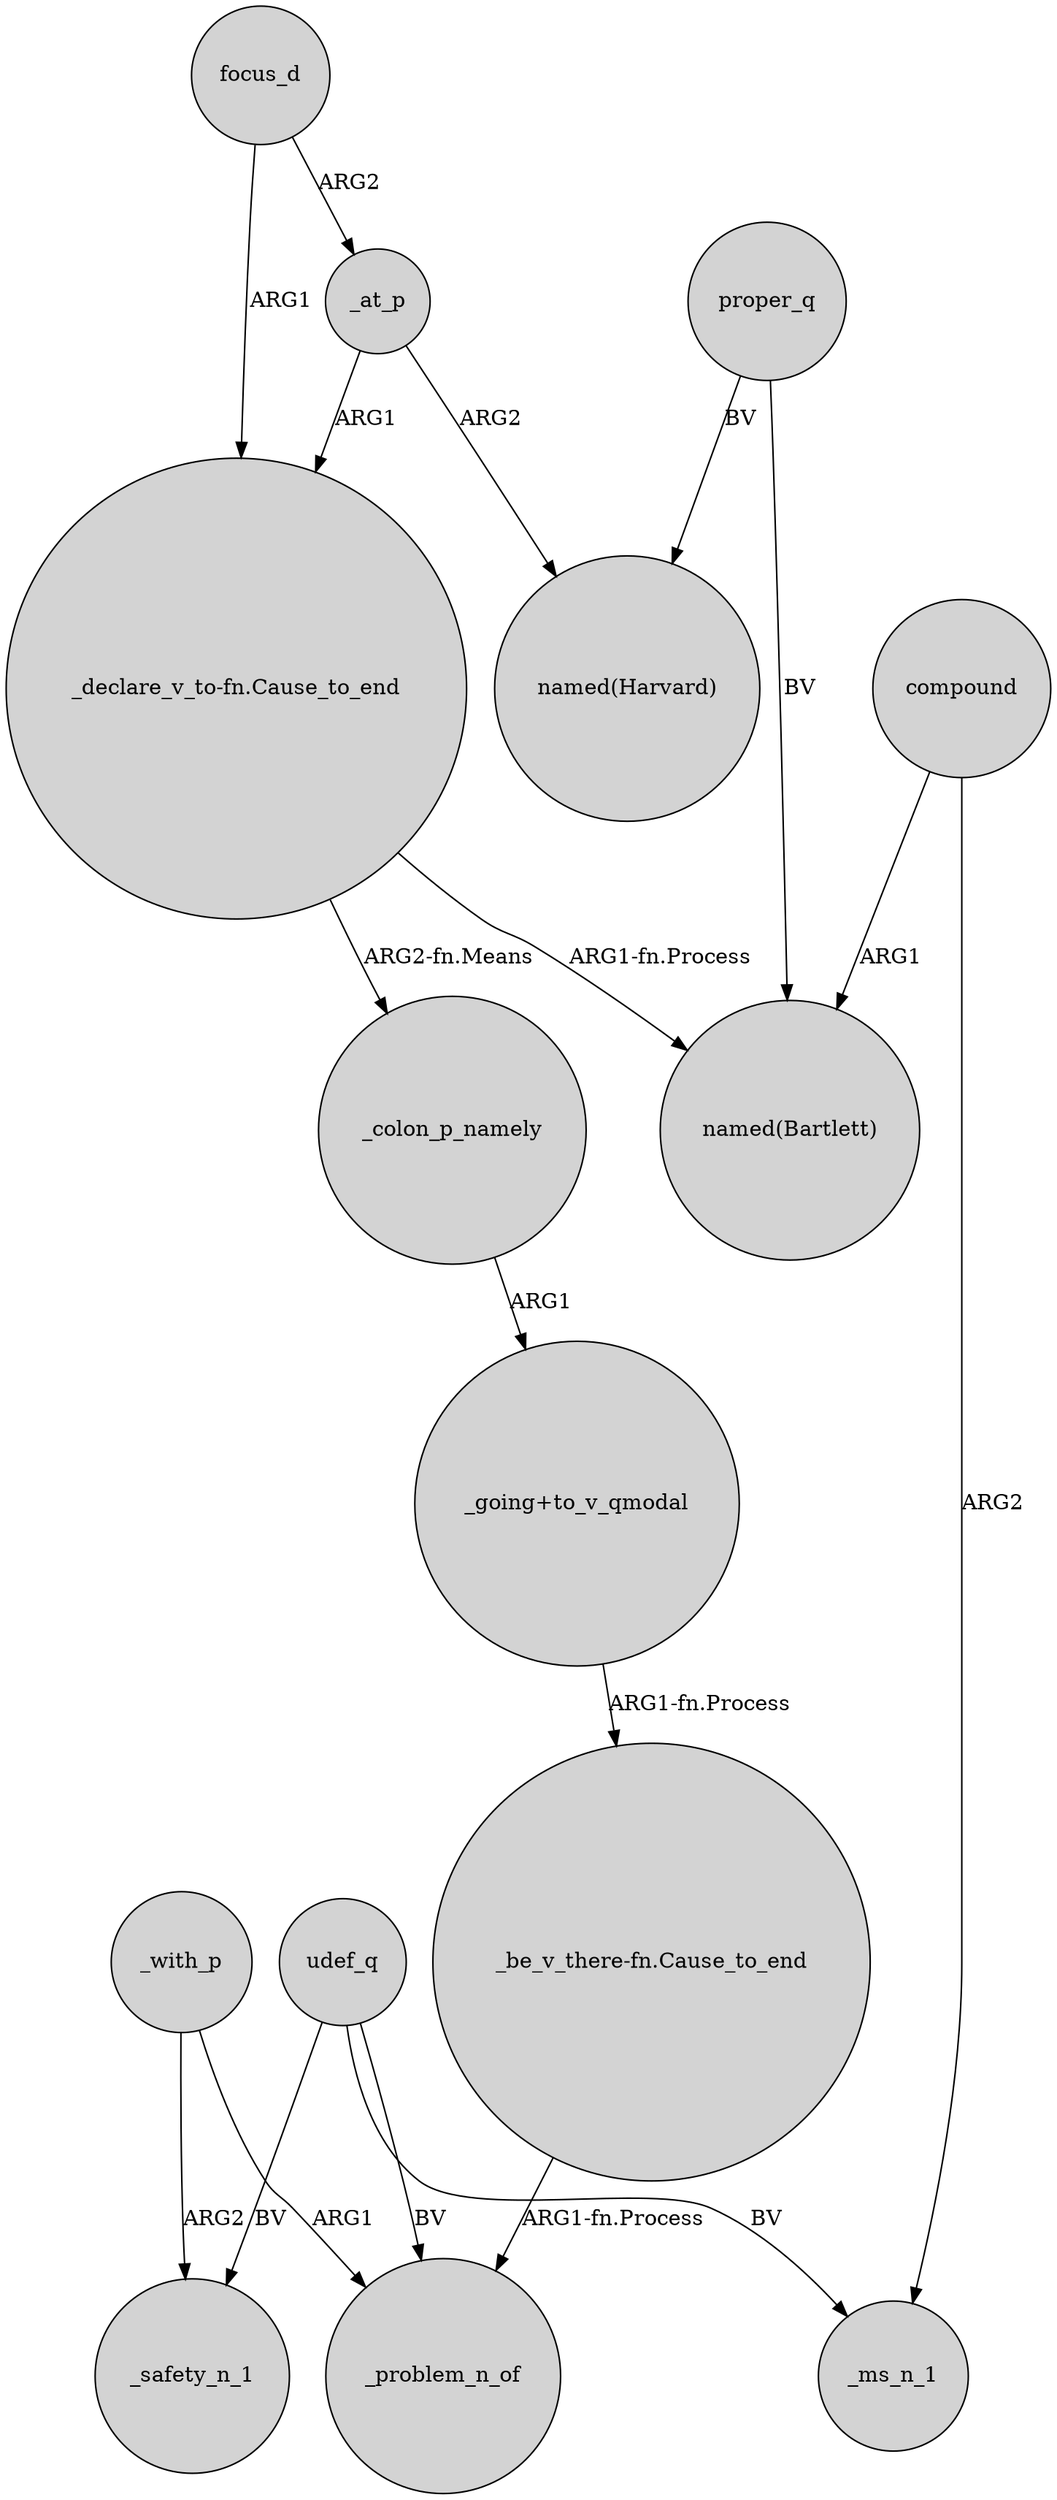 digraph {
	node [shape=circle style=filled]
	_colon_p_namely -> "_going+to_v_qmodal" [label=ARG1]
	udef_q -> _safety_n_1 [label=BV]
	_at_p -> "named(Harvard)" [label=ARG2]
	_with_p -> _safety_n_1 [label=ARG2]
	_at_p -> "_declare_v_to-fn.Cause_to_end" [label=ARG1]
	"_declare_v_to-fn.Cause_to_end" -> _colon_p_namely [label="ARG2-fn.Means"]
	proper_q -> "named(Bartlett)" [label=BV]
	"_be_v_there-fn.Cause_to_end" -> _problem_n_of [label="ARG1-fn.Process"]
	"_declare_v_to-fn.Cause_to_end" -> "named(Bartlett)" [label="ARG1-fn.Process"]
	focus_d -> _at_p [label=ARG2]
	udef_q -> _problem_n_of [label=BV]
	"_going+to_v_qmodal" -> "_be_v_there-fn.Cause_to_end" [label="ARG1-fn.Process"]
	compound -> _ms_n_1 [label=ARG2]
	proper_q -> "named(Harvard)" [label=BV]
	udef_q -> _ms_n_1 [label=BV]
	compound -> "named(Bartlett)" [label=ARG1]
	focus_d -> "_declare_v_to-fn.Cause_to_end" [label=ARG1]
	_with_p -> _problem_n_of [label=ARG1]
}
